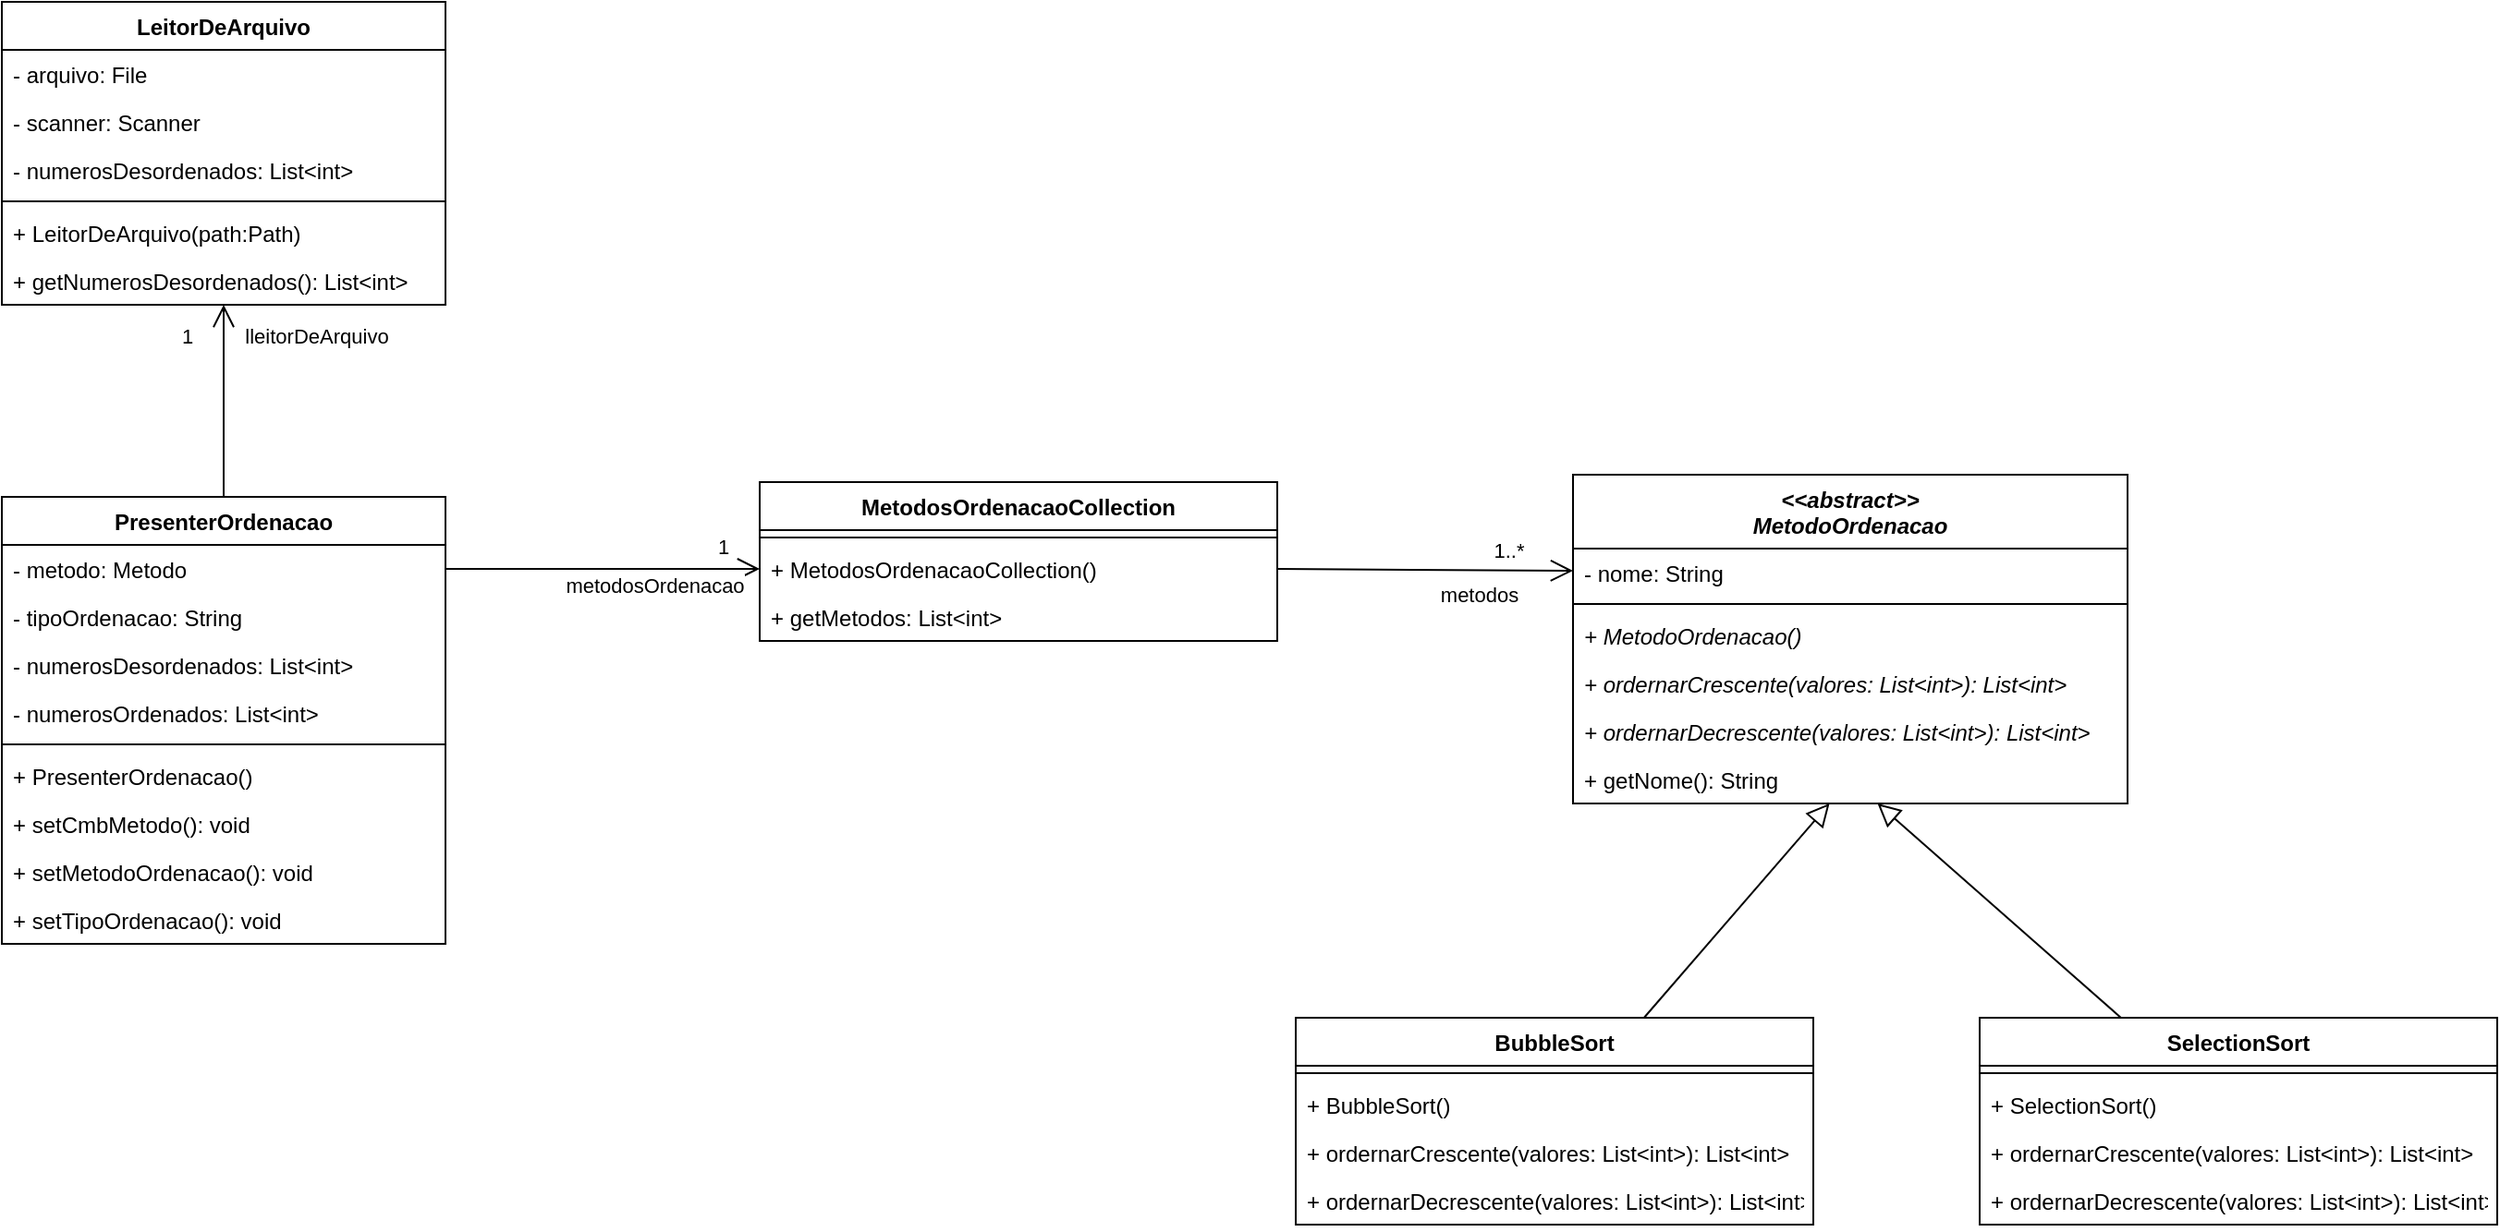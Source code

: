 <mxfile version="20.3.7" type="google"><diagram id="l1b4FVicy8sJKUDkIVDf" name="Página-1"><mxGraphModel grid="1" page="1" gridSize="10" guides="1" tooltips="1" connect="1" arrows="1" fold="1" pageScale="1" pageWidth="827" pageHeight="1169" math="0" shadow="0"><root><mxCell id="0"/><mxCell id="1" parent="0"/><mxCell id="B1qlpTNNI57B4n1wkPEo-2" value="LeitorDeArquivo" style="swimlane;fontStyle=1;align=center;verticalAlign=top;childLayout=stackLayout;horizontal=1;startSize=26;horizontalStack=0;resizeParent=1;resizeParentMax=0;resizeLast=0;collapsible=1;marginBottom=0;" vertex="1" parent="1"><mxGeometry x="-430" y="-180" width="240" height="164" as="geometry"/></mxCell><mxCell id="B1qlpTNNI57B4n1wkPEo-3" value="- arquivo: File" style="text;strokeColor=none;fillColor=none;align=left;verticalAlign=top;spacingLeft=4;spacingRight=4;overflow=hidden;rotatable=0;points=[[0,0.5],[1,0.5]];portConstraint=eastwest;" vertex="1" parent="B1qlpTNNI57B4n1wkPEo-2"><mxGeometry y="26" width="240" height="26" as="geometry"/></mxCell><mxCell id="i0EJJdJRHnU4DjA6Feud-3" value="- scanner: Scanner" style="text;strokeColor=none;fillColor=none;align=left;verticalAlign=top;spacingLeft=4;spacingRight=4;overflow=hidden;rotatable=0;points=[[0,0.5],[1,0.5]];portConstraint=eastwest;" vertex="1" parent="B1qlpTNNI57B4n1wkPEo-2"><mxGeometry y="52" width="240" height="26" as="geometry"/></mxCell><mxCell id="i0EJJdJRHnU4DjA6Feud-4" value="- numerosDesordenados: List&lt;int&gt;" style="text;strokeColor=none;fillColor=none;align=left;verticalAlign=top;spacingLeft=4;spacingRight=4;overflow=hidden;rotatable=0;points=[[0,0.5],[1,0.5]];portConstraint=eastwest;" vertex="1" parent="B1qlpTNNI57B4n1wkPEo-2"><mxGeometry y="78" width="240" height="26" as="geometry"/></mxCell><mxCell id="B1qlpTNNI57B4n1wkPEo-4" value="" style="line;strokeWidth=1;fillColor=none;align=left;verticalAlign=middle;spacingTop=-1;spacingLeft=3;spacingRight=3;rotatable=0;labelPosition=right;points=[];portConstraint=eastwest;strokeColor=inherit;" vertex="1" parent="B1qlpTNNI57B4n1wkPEo-2"><mxGeometry y="104" width="240" height="8" as="geometry"/></mxCell><mxCell id="B1qlpTNNI57B4n1wkPEo-5" value="+ LeitorDeArquivo(path:Path)" style="text;strokeColor=none;fillColor=none;align=left;verticalAlign=top;spacingLeft=4;spacingRight=4;overflow=hidden;rotatable=0;points=[[0,0.5],[1,0.5]];portConstraint=eastwest;" vertex="1" parent="B1qlpTNNI57B4n1wkPEo-2"><mxGeometry y="112" width="240" height="26" as="geometry"/></mxCell><mxCell id="i0EJJdJRHnU4DjA6Feud-5" value="+ getNumerosDesordenados(): List&lt;int&gt;" style="text;strokeColor=none;fillColor=none;align=left;verticalAlign=top;spacingLeft=4;spacingRight=4;overflow=hidden;rotatable=0;points=[[0,0.5],[1,0.5]];portConstraint=eastwest;" vertex="1" parent="B1qlpTNNI57B4n1wkPEo-2"><mxGeometry y="138" width="240" height="26" as="geometry"/></mxCell><mxCell id="69EKYDXtnt4HIZbF1fI3-30" style="rounded=0;orthogonalLoop=1;jettySize=auto;html=1;endArrow=open;endFill=0;endSize=10;entryX=0;entryY=0.5;entryDx=0;entryDy=0;exitX=1;exitY=0.5;exitDx=0;exitDy=0;" edge="1" parent="1" source="69EKYDXtnt4HIZbF1fI3-40" target="69EKYDXtnt4HIZbF1fI3-22"><mxGeometry relative="1" as="geometry"><mxPoint x="-190" y="110" as="sourcePoint"/></mxGeometry></mxCell><mxCell id="69EKYDXtnt4HIZbF1fI3-31" value="metodosOrdenacao" style="edgeLabel;html=1;align=center;verticalAlign=middle;resizable=0;points=[];" connectable="0" vertex="1" parent="69EKYDXtnt4HIZbF1fI3-30"><mxGeometry x="0.472" y="4" relative="1" as="geometry"><mxPoint x="-12" y="13" as="offset"/></mxGeometry></mxCell><mxCell id="69EKYDXtnt4HIZbF1fI3-32" value="1" style="edgeLabel;html=1;align=center;verticalAlign=middle;resizable=0;points=[];" connectable="0" vertex="1" parent="69EKYDXtnt4HIZbF1fI3-30"><mxGeometry x="-0.661" y="-1" relative="1" as="geometry"><mxPoint x="121" y="-13" as="offset"/></mxGeometry></mxCell><mxCell id="69EKYDXtnt4HIZbF1fI3-37" style="edgeStyle=none;rounded=0;orthogonalLoop=1;jettySize=auto;html=1;exitX=0.5;exitY=0;exitDx=0;exitDy=0;entryX=0.5;entryY=1;entryDx=0;entryDy=0;endArrow=open;endFill=0;endSize=10;" edge="1" parent="1" source="i0EJJdJRHnU4DjA6Feud-18" target="B1qlpTNNI57B4n1wkPEo-2"><mxGeometry relative="1" as="geometry"/></mxCell><mxCell id="69EKYDXtnt4HIZbF1fI3-38" value="lleitorDeArquivo" style="edgeLabel;html=1;align=center;verticalAlign=middle;resizable=0;points=[];" connectable="0" vertex="1" parent="69EKYDXtnt4HIZbF1fI3-37"><mxGeometry x="0.214" y="2" relative="1" as="geometry"><mxPoint x="52" y="-24" as="offset"/></mxGeometry></mxCell><mxCell id="69EKYDXtnt4HIZbF1fI3-39" value="1" style="edgeLabel;html=1;align=center;verticalAlign=middle;resizable=0;points=[];" connectable="0" vertex="1" parent="69EKYDXtnt4HIZbF1fI3-37"><mxGeometry x="0.637" y="-1" relative="1" as="geometry"><mxPoint x="-21" y="-2" as="offset"/></mxGeometry></mxCell><mxCell id="i0EJJdJRHnU4DjA6Feud-18" value="PresenterOrdenacao" style="swimlane;fontStyle=1;align=center;verticalAlign=top;childLayout=stackLayout;horizontal=1;startSize=26;horizontalStack=0;resizeParent=1;resizeParentMax=0;resizeLast=0;collapsible=1;marginBottom=0;" vertex="1" parent="1"><mxGeometry x="-430" y="88" width="240" height="242" as="geometry"/></mxCell><mxCell id="69EKYDXtnt4HIZbF1fI3-40" value="- metodo: Metodo" style="text;strokeColor=none;fillColor=none;align=left;verticalAlign=top;spacingLeft=4;spacingRight=4;overflow=hidden;rotatable=0;points=[[0,0.5],[1,0.5]];portConstraint=eastwest;" vertex="1" parent="i0EJJdJRHnU4DjA6Feud-18"><mxGeometry y="26" width="240" height="26" as="geometry"/></mxCell><mxCell id="69EKYDXtnt4HIZbF1fI3-42" value="- tipoOrdenacao: String" style="text;strokeColor=none;fillColor=none;align=left;verticalAlign=top;spacingLeft=4;spacingRight=4;overflow=hidden;rotatable=0;points=[[0,0.5],[1,0.5]];portConstraint=eastwest;" vertex="1" parent="i0EJJdJRHnU4DjA6Feud-18"><mxGeometry y="52" width="240" height="26" as="geometry"/></mxCell><mxCell id="wzQx91K1RwortXGspVCJ-1" value="- numerosDesordenados: List&lt;int&gt;" style="text;strokeColor=none;fillColor=none;align=left;verticalAlign=top;spacingLeft=4;spacingRight=4;overflow=hidden;rotatable=0;points=[[0,0.5],[1,0.5]];portConstraint=eastwest;" vertex="1" parent="i0EJJdJRHnU4DjA6Feud-18"><mxGeometry y="78" width="240" height="26" as="geometry"/></mxCell><mxCell id="wzQx91K1RwortXGspVCJ-2" value="- numerosOrdenados: List&lt;int&gt;" style="text;strokeColor=none;fillColor=none;align=left;verticalAlign=top;spacingLeft=4;spacingRight=4;overflow=hidden;rotatable=0;points=[[0,0.5],[1,0.5]];portConstraint=eastwest;" vertex="1" parent="i0EJJdJRHnU4DjA6Feud-18"><mxGeometry y="104" width="240" height="26" as="geometry"/></mxCell><mxCell id="i0EJJdJRHnU4DjA6Feud-20" value="" style="line;strokeWidth=1;fillColor=none;align=left;verticalAlign=middle;spacingTop=-1;spacingLeft=3;spacingRight=3;rotatable=0;labelPosition=right;points=[];portConstraint=eastwest;strokeColor=inherit;" vertex="1" parent="i0EJJdJRHnU4DjA6Feud-18"><mxGeometry y="130" width="240" height="8" as="geometry"/></mxCell><mxCell id="i0EJJdJRHnU4DjA6Feud-21" value="+ PresenterOrdenacao()" style="text;strokeColor=none;fillColor=none;align=left;verticalAlign=top;spacingLeft=4;spacingRight=4;overflow=hidden;rotatable=0;points=[[0,0.5],[1,0.5]];portConstraint=eastwest;" vertex="1" parent="i0EJJdJRHnU4DjA6Feud-18"><mxGeometry y="138" width="240" height="26" as="geometry"/></mxCell><mxCell id="69EKYDXtnt4HIZbF1fI3-33" value="+ setCmbMetodo(): void" style="text;strokeColor=none;fillColor=none;align=left;verticalAlign=top;spacingLeft=4;spacingRight=4;overflow=hidden;rotatable=0;points=[[0,0.5],[1,0.5]];portConstraint=eastwest;" vertex="1" parent="i0EJJdJRHnU4DjA6Feud-18"><mxGeometry y="164" width="240" height="26" as="geometry"/></mxCell><mxCell id="69EKYDXtnt4HIZbF1fI3-41" value="+ setMetodoOrdenacao(): void" style="text;strokeColor=none;fillColor=none;align=left;verticalAlign=top;spacingLeft=4;spacingRight=4;overflow=hidden;rotatable=0;points=[[0,0.5],[1,0.5]];portConstraint=eastwest;" vertex="1" parent="i0EJJdJRHnU4DjA6Feud-18"><mxGeometry y="190" width="240" height="26" as="geometry"/></mxCell><mxCell id="69EKYDXtnt4HIZbF1fI3-43" value="+ setTipoOrdenacao(): void" style="text;strokeColor=none;fillColor=none;align=left;verticalAlign=top;spacingLeft=4;spacingRight=4;overflow=hidden;rotatable=0;points=[[0,0.5],[1,0.5]];portConstraint=eastwest;" vertex="1" parent="i0EJJdJRHnU4DjA6Feud-18"><mxGeometry y="216" width="240" height="26" as="geometry"/></mxCell><mxCell id="69EKYDXtnt4HIZbF1fI3-9" style="rounded=0;orthogonalLoop=1;jettySize=auto;html=1;endArrow=block;endFill=0;endSize=10;" edge="1" parent="1" source="69EKYDXtnt4HIZbF1fI3-1" target="69EKYDXtnt4HIZbF1fI3-16"><mxGeometry relative="1" as="geometry"><mxPoint x="518.182" y="260" as="targetPoint"/></mxGeometry></mxCell><mxCell id="69EKYDXtnt4HIZbF1fI3-1" value="BubbleSort" style="swimlane;fontStyle=1;align=center;verticalAlign=top;childLayout=stackLayout;horizontal=1;startSize=26;horizontalStack=0;resizeParent=1;resizeParentMax=0;resizeLast=0;collapsible=1;marginBottom=0;" vertex="1" parent="1"><mxGeometry x="270" y="370" width="280" height="112" as="geometry"/></mxCell><mxCell id="69EKYDXtnt4HIZbF1fI3-2" value="" style="line;strokeWidth=1;fillColor=none;align=left;verticalAlign=middle;spacingTop=-1;spacingLeft=3;spacingRight=3;rotatable=0;labelPosition=right;points=[];portConstraint=eastwest;strokeColor=inherit;" vertex="1" parent="69EKYDXtnt4HIZbF1fI3-1"><mxGeometry y="26" width="280" height="8" as="geometry"/></mxCell><mxCell id="69EKYDXtnt4HIZbF1fI3-3" value="+ BubbleSort()" style="text;strokeColor=none;fillColor=none;align=left;verticalAlign=top;spacingLeft=4;spacingRight=4;overflow=hidden;rotatable=0;points=[[0,0.5],[1,0.5]];portConstraint=eastwest;" vertex="1" parent="69EKYDXtnt4HIZbF1fI3-1"><mxGeometry y="34" width="280" height="26" as="geometry"/></mxCell><mxCell id="69EKYDXtnt4HIZbF1fI3-18" value="+ ordernarCrescente(valores: List&lt;int&gt;): List&lt;int&gt;" style="text;strokeColor=none;fillColor=none;align=left;verticalAlign=top;spacingLeft=4;spacingRight=4;overflow=hidden;rotatable=0;points=[[0,0.5],[1,0.5]];portConstraint=eastwest;" vertex="1" parent="69EKYDXtnt4HIZbF1fI3-1"><mxGeometry y="60" width="280" height="26" as="geometry"/></mxCell><mxCell id="69EKYDXtnt4HIZbF1fI3-4" value="+ ordernarDecrescente(valores: List&lt;int&gt;): List&lt;int&gt;" style="text;strokeColor=none;fillColor=none;align=left;verticalAlign=top;spacingLeft=4;spacingRight=4;overflow=hidden;rotatable=0;points=[[0,0.5],[1,0.5]];portConstraint=eastwest;" vertex="1" parent="69EKYDXtnt4HIZbF1fI3-1"><mxGeometry y="86" width="280" height="26" as="geometry"/></mxCell><mxCell id="69EKYDXtnt4HIZbF1fI3-10" style="rounded=0;orthogonalLoop=1;jettySize=auto;html=1;endArrow=block;endFill=0;endSize=10;" edge="1" parent="1" source="69EKYDXtnt4HIZbF1fI3-5" target="69EKYDXtnt4HIZbF1fI3-16"><mxGeometry relative="1" as="geometry"><mxPoint x="602.273" y="260" as="targetPoint"/></mxGeometry></mxCell><mxCell id="69EKYDXtnt4HIZbF1fI3-5" value="SelectionSort" style="swimlane;fontStyle=1;align=center;verticalAlign=top;childLayout=stackLayout;horizontal=1;startSize=26;horizontalStack=0;resizeParent=1;resizeParentMax=0;resizeLast=0;collapsible=1;marginBottom=0;" vertex="1" parent="1"><mxGeometry x="640" y="370" width="280" height="112" as="geometry"/></mxCell><mxCell id="69EKYDXtnt4HIZbF1fI3-6" value="" style="line;strokeWidth=1;fillColor=none;align=left;verticalAlign=middle;spacingTop=-1;spacingLeft=3;spacingRight=3;rotatable=0;labelPosition=right;points=[];portConstraint=eastwest;strokeColor=inherit;" vertex="1" parent="69EKYDXtnt4HIZbF1fI3-5"><mxGeometry y="26" width="280" height="8" as="geometry"/></mxCell><mxCell id="69EKYDXtnt4HIZbF1fI3-7" value="+ SelectionSort()" style="text;strokeColor=none;fillColor=none;align=left;verticalAlign=top;spacingLeft=4;spacingRight=4;overflow=hidden;rotatable=0;points=[[0,0.5],[1,0.5]];portConstraint=eastwest;" vertex="1" parent="69EKYDXtnt4HIZbF1fI3-5"><mxGeometry y="34" width="280" height="26" as="geometry"/></mxCell><mxCell id="69EKYDXtnt4HIZbF1fI3-19" value="+ ordernarCrescente(valores: List&lt;int&gt;): List&lt;int&gt;" style="text;strokeColor=none;fillColor=none;align=left;verticalAlign=top;spacingLeft=4;spacingRight=4;overflow=hidden;rotatable=0;points=[[0,0.5],[1,0.5]];portConstraint=eastwest;" vertex="1" parent="69EKYDXtnt4HIZbF1fI3-5"><mxGeometry y="60" width="280" height="26" as="geometry"/></mxCell><mxCell id="69EKYDXtnt4HIZbF1fI3-8" value="+ ordernarDecrescente(valores: List&lt;int&gt;): List&lt;int&gt;" style="text;strokeColor=none;fillColor=none;align=left;verticalAlign=top;spacingLeft=4;spacingRight=4;overflow=hidden;rotatable=0;points=[[0,0.5],[1,0.5]];portConstraint=eastwest;" vertex="1" parent="69EKYDXtnt4HIZbF1fI3-5"><mxGeometry y="86" width="280" height="26" as="geometry"/></mxCell><mxCell id="69EKYDXtnt4HIZbF1fI3-11" value="&lt;&lt;abstract&gt;&gt;&#10;MetodoOrdenacao" style="swimlane;fontStyle=3;align=center;verticalAlign=top;childLayout=stackLayout;horizontal=1;startSize=40;horizontalStack=0;resizeParent=1;resizeParentMax=0;resizeLast=0;collapsible=1;marginBottom=0;" vertex="1" parent="1"><mxGeometry x="420" y="76" width="300" height="178" as="geometry"/></mxCell><mxCell id="69EKYDXtnt4HIZbF1fI3-15" value="- nome: String" style="text;strokeColor=none;fillColor=none;align=left;verticalAlign=top;spacingLeft=4;spacingRight=4;overflow=hidden;rotatable=0;points=[[0,0.5],[1,0.5]];portConstraint=eastwest;" vertex="1" parent="69EKYDXtnt4HIZbF1fI3-11"><mxGeometry y="40" width="300" height="26" as="geometry"/></mxCell><mxCell id="69EKYDXtnt4HIZbF1fI3-12" value="" style="line;strokeWidth=1;fillColor=none;align=left;verticalAlign=middle;spacingTop=-1;spacingLeft=3;spacingRight=3;rotatable=0;labelPosition=right;points=[];portConstraint=eastwest;strokeColor=inherit;" vertex="1" parent="69EKYDXtnt4HIZbF1fI3-11"><mxGeometry y="66" width="300" height="8" as="geometry"/></mxCell><mxCell id="69EKYDXtnt4HIZbF1fI3-13" value="+ MetodoOrdenacao()" style="text;strokeColor=none;fillColor=none;align=left;verticalAlign=top;spacingLeft=4;spacingRight=4;overflow=hidden;rotatable=0;points=[[0,0.5],[1,0.5]];portConstraint=eastwest;fontStyle=2" vertex="1" parent="69EKYDXtnt4HIZbF1fI3-11"><mxGeometry y="74" width="300" height="26" as="geometry"/></mxCell><mxCell id="69EKYDXtnt4HIZbF1fI3-17" value="+ ordernarCrescente(valores: List&lt;int&gt;): List&lt;int&gt;" style="text;strokeColor=none;fillColor=none;align=left;verticalAlign=top;spacingLeft=4;spacingRight=4;overflow=hidden;rotatable=0;points=[[0,0.5],[1,0.5]];portConstraint=eastwest;fontStyle=2" vertex="1" parent="69EKYDXtnt4HIZbF1fI3-11"><mxGeometry y="100" width="300" height="26" as="geometry"/></mxCell><mxCell id="69EKYDXtnt4HIZbF1fI3-14" value="+ ordernarDecrescente(valores: List&lt;int&gt;): List&lt;int&gt;" style="text;strokeColor=none;fillColor=none;align=left;verticalAlign=top;spacingLeft=4;spacingRight=4;overflow=hidden;rotatable=0;points=[[0,0.5],[1,0.5]];portConstraint=eastwest;fontStyle=2" vertex="1" parent="69EKYDXtnt4HIZbF1fI3-11"><mxGeometry y="126" width="300" height="26" as="geometry"/></mxCell><mxCell id="69EKYDXtnt4HIZbF1fI3-16" value="+ getNome(): String" style="text;strokeColor=none;fillColor=none;align=left;verticalAlign=top;spacingLeft=4;spacingRight=4;overflow=hidden;rotatable=0;points=[[0,0.5],[1,0.5]];portConstraint=eastwest;fontStyle=0" vertex="1" parent="69EKYDXtnt4HIZbF1fI3-11"><mxGeometry y="152" width="300" height="26" as="geometry"/></mxCell><mxCell id="69EKYDXtnt4HIZbF1fI3-25" value="" style="rounded=0;orthogonalLoop=1;jettySize=auto;html=1;endArrow=open;endFill=0;endSize=10;exitX=1;exitY=0.5;exitDx=0;exitDy=0;" edge="1" parent="1" source="69EKYDXtnt4HIZbF1fI3-22" target="69EKYDXtnt4HIZbF1fI3-15"><mxGeometry relative="1" as="geometry"><mxPoint x="309" y="141.0" as="sourcePoint"/><mxPoint x="419" y="141.0" as="targetPoint"/></mxGeometry></mxCell><mxCell id="69EKYDXtnt4HIZbF1fI3-27" value="metodos" style="edgeLabel;html=1;align=center;verticalAlign=middle;resizable=0;points=[];" connectable="0" vertex="1" parent="69EKYDXtnt4HIZbF1fI3-25"><mxGeometry x="0.364" y="-3" relative="1" as="geometry"><mxPoint y="10" as="offset"/></mxGeometry></mxCell><mxCell id="69EKYDXtnt4HIZbF1fI3-28" value="1..*" style="edgeLabel;html=1;align=center;verticalAlign=middle;resizable=0;points=[];" connectable="0" vertex="1" parent="69EKYDXtnt4HIZbF1fI3-25"><mxGeometry x="0.394" y="1" relative="1" as="geometry"><mxPoint x="13" y="-10" as="offset"/></mxGeometry></mxCell><mxCell id="69EKYDXtnt4HIZbF1fI3-20" value="MetodosOrdenacaoCollection" style="swimlane;fontStyle=1;align=center;verticalAlign=top;childLayout=stackLayout;horizontal=1;startSize=26;horizontalStack=0;resizeParent=1;resizeParentMax=0;resizeLast=0;collapsible=1;marginBottom=0;" vertex="1" parent="1"><mxGeometry x="-20" y="80" width="280" height="86" as="geometry"/></mxCell><mxCell id="69EKYDXtnt4HIZbF1fI3-21" value="" style="line;strokeWidth=1;fillColor=none;align=left;verticalAlign=middle;spacingTop=-1;spacingLeft=3;spacingRight=3;rotatable=0;labelPosition=right;points=[];portConstraint=eastwest;strokeColor=inherit;" vertex="1" parent="69EKYDXtnt4HIZbF1fI3-20"><mxGeometry y="26" width="280" height="8" as="geometry"/></mxCell><mxCell id="69EKYDXtnt4HIZbF1fI3-22" value="+ MetodosOrdenacaoCollection()" style="text;strokeColor=none;fillColor=none;align=left;verticalAlign=top;spacingLeft=4;spacingRight=4;overflow=hidden;rotatable=0;points=[[0,0.5],[1,0.5]];portConstraint=eastwest;" vertex="1" parent="69EKYDXtnt4HIZbF1fI3-20"><mxGeometry y="34" width="280" height="26" as="geometry"/></mxCell><mxCell id="69EKYDXtnt4HIZbF1fI3-23" value="+ getMetodos: List&lt;int&gt;" style="text;strokeColor=none;fillColor=none;align=left;verticalAlign=top;spacingLeft=4;spacingRight=4;overflow=hidden;rotatable=0;points=[[0,0.5],[1,0.5]];portConstraint=eastwest;" vertex="1" parent="69EKYDXtnt4HIZbF1fI3-20"><mxGeometry y="60" width="280" height="26" as="geometry"/></mxCell></root></mxGraphModel></diagram></mxfile>
